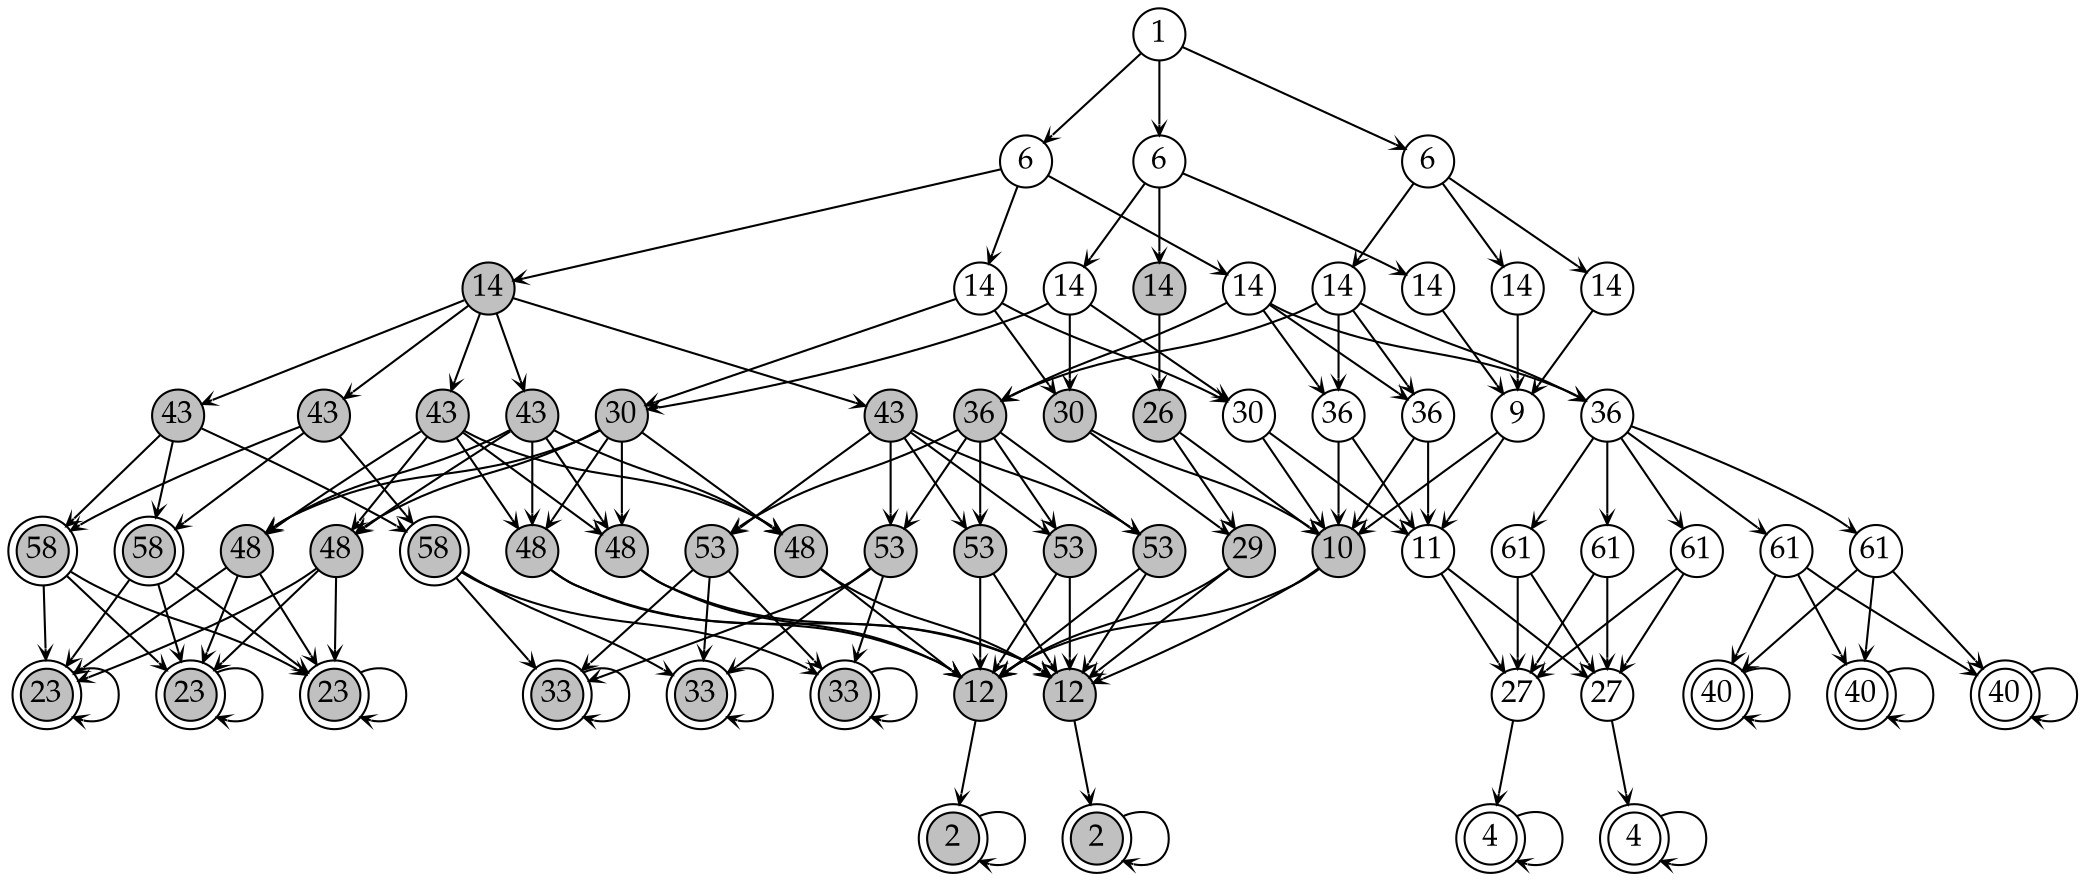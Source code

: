 digraph G {
  node [shape=circle,width=.35,height=.35,fixedsize=true,
     fontname="Palatino",fontsize=15];
  edge [arrowhead="vee",arrowsize=.5];
  s0 [label="1"];
  s1 [label="6"];
  s2 [label="6"];
  s3 [label="6"];
  s4 [label="14",style=filled, fillcolor=gray];
  s5 [label="14"];
  s6 [label="14"];
  s7 [label="14",style=filled, fillcolor=gray];
  s8 [label="14"];
  s9 [label="14"];
  s10 [label="14"];
  s11 [label="14"];
  s12 [label="14"];
  s13 [label="43",style=filled, fillcolor=gray];
  s14 [label="43",style=filled, fillcolor=gray];
  s15 [label="43",style=filled, fillcolor=gray];
  s16 [label="43",style=filled, fillcolor=gray];
  s17 [label="30",style=filled, fillcolor=gray];
  s18 [label="43",style=filled, fillcolor=gray];
  s19 [label="36",style=filled, fillcolor=gray];
  s20 [label="30",style=filled, fillcolor=gray];
  s21 [label="26",style=filled, fillcolor=gray];
  s22 [label="30"];
  s23 [label="36"];
  s24 [label="36"];
  s25 [label="9"];
  s26 [label="36"];
  s27 [label="58", peripheries=2, style=filled, fillcolor=gray];
  s28 [label="58", peripheries=2, style=filled, fillcolor=gray];
  s29 [label="48",style=filled, fillcolor=gray];
  s30 [label="48",style=filled, fillcolor=gray]; 
  s31 [label="58", peripheries=2, style=filled, fillcolor=gray];
  s32 [label="53",style=filled, fillcolor=gray];
  s33 [label="53",style=filled, fillcolor=gray];
  s34 [label="48",style=filled, fillcolor=gray];
  s35 [label="48",style=filled, fillcolor=gray];
  s36 [label="48",style=filled, fillcolor=gray];
  s37 [label="53",style=filled, fillcolor=gray];
  s38 [label="53",style=filled, fillcolor=gray];
  s39 [label="53",style=filled, fillcolor=gray];
  s40 [label="29",style=filled, fillcolor=gray];
  s41 [label="10",style=filled, fillcolor=gray];
  s42 [label="61"];
  s43 [label="61"];
  s44 [label="11"];
  s45 [label="61"];
  s46 [label="61"];
  s47 [label="61"];
  s48 [label="23",peripheries=2,style=filled, fillcolor=gray];
  s49 [label="23",peripheries=2,style=filled, fillcolor=gray]; 
  s50 [label="23",peripheries=2,style=filled, fillcolor=gray];
  s51 [label="33",peripheries=2,style=filled, fillcolor=gray];
  s52 [label="33",peripheries=2,style=filled, fillcolor=gray];
  s53 [label="33",peripheries=2,style=filled, fillcolor=gray];
  s54 [label="12",style=filled, fillcolor=gray];
  s55 [label="12",style=filled, fillcolor=gray];
  s56 [label="40",peripheries=2];
  s57 [label="40",peripheries=2];
  s58 [label="40",peripheries=2];
  s59 [label="27"];
  s60 [label="27"];
  s61 [label="2",peripheries=2,style=filled, fillcolor=gray];
  s62 [label="2",peripheries=2,style=filled, fillcolor=gray];
  s63 [label="4",peripheries=2];
  s64 [label="4",peripheries=2];
  s0 -> s1 [color="black"];
  s0 -> s2 [color="black"];
  s0 -> s3 [color="black"];
  s1 -> s4 [color="black"];
  s1 -> s5 [color="black"];
  s1 -> s8 [color="black"];
  s2 -> s6 [color="black"];
  s2 -> s7 [color="black"];
  s2 -> s10 [color="black"];
  s3 -> s9 [color="black"];
  s3 -> s11 [color="black"];
  s3 -> s12 [color="black"];
  s4 -> s13 [color="black"];
  s4 -> s14 [color="black"];
  s4 -> s15 [color="black"];
  s4 -> s16 [color="black"];
  s4 -> s18 [color="black"];
  s5 -> s17 [color="black"];
  s5 -> s20 [color="black"];
  s5 -> s22 [color="black"];
  s6 -> s17 [color="black"];
  s6 -> s20 [color="black"];
  s6 -> s22 [color="black"];
  s7 -> s21 [color="black"];
  s8 -> s19 [color="black"];
  s8 -> s23 [color="black"];
  s8 -> s24 [color="black"];
  s8 -> s26 [color="black"];
  s9 -> s19 [color="black"];
  s9 -> s23 [color="black"];
  s9 -> s24 [color="black"];
  s9 -> s26 [color="black"];
  s10 -> s25 [color="black"];
  s11 -> s25 [color="black"];
  s12 -> s25 [color="black"];
  s13 -> s27 [color="black"];
  s13 -> s28 [color="black"];
  s13 -> s31 [color="black"];
  s14 -> s27 [color="black"];
  s14 -> s28 [color="black"];
  s14 -> s31 [color="black"];
  s15 -> s29 [color="black"];
  s15 -> s30 [color="black"];
  s15 -> s34 [color="black"];
  s15 -> s35 [color="black"];
  s15 -> s36 [color="black"];
  s16 -> s29 [color="black"];
  s16 -> s30 [color="black"];
  s16 -> s34 [color="black"];
  s16 -> s35 [color="black"];
  s16 -> s36 [color="black"];
  s17 -> s29 [color="black"];
  s17 -> s30 [color="black"];
  s17 -> s34 [color="black"];
  s17 -> s35 [color="black"];
  s17 -> s36 [color="black"];
  s18 -> s32 [color="black"];
  s18 -> s33 [color="black"];
  s18 -> s37 [color="black"];
  s18 -> s38 [color="black"];
  s18 -> s39 [color="black"];
  s19 -> s32 [color="black"];
  s19 -> s33 [color="black"];
  s19 -> s37 [color="black"];
  s19 -> s38 [color="black"];
  s19 -> s39 [color="black"];
  s20 -> s40 [color="black"];
  s20 -> s41 [color="black"];
  s21 -> s40 [color="black"];
  s21 -> s41 [color="black"];
  s22 -> s41 [color="black"];
  s22 -> s44 [color="black"];
  s23 -> s41 [color="black"];
  s23 -> s44 [color="black"];
  s24 -> s41 [color="black"];
  s24 -> s44 [color="black"];
  s25 -> s41 [color="black"];
  s25 -> s44 [color="black"];
  s26 -> s42 [color="black"];
  s26 -> s43 [color="black"];
  s26 -> s45 [color="black"];
  s26 -> s46 [color="black"];
  s26 -> s47 [color="black"];
  s27 -> s48 [color="black"];
  s27 -> s49 [color="black"];
  s27 -> s50 [color="black"];
  s28 -> s48 [color="black"];
  s28 -> s49 [color="black"];
  s28 -> s50 [color="black"];
  s29 -> s48 [color="black"];
  s29 -> s49 [color="black"];
  s29 -> s50 [color="black"];
  s30 -> s48 [color="black"];
  s30 -> s49 [color="black"];
  s30 -> s50 [color="black"];
  s31 -> s51 [color="black"];
  s31 -> s52 [color="black"];
  s31 -> s53 [color="black"];
  s32 -> s51 [color="black"];
  s32 -> s52 [color="black"];
  s32 -> s53 [color="black"];
  s33 -> s51 [color="black"];
  s33 -> s52 [color="black"];
  s33 -> s53 [color="black"];
  s34 -> s54 [color="black"];
  s34 -> s55 [color="black"];
  s35 -> s54 [color="black"];
  s35 -> s55 [color="black"];
  s36 -> s54 [color="black"];
  s36 -> s55 [color="black"];
  s37 -> s54 [color="black"];
  s37 -> s55 [color="black"];
  s38 -> s54 [color="black"];
  s38 -> s55 [color="black"];
  s39 -> s54 [color="black"];
  s39 -> s55 [color="black"];
  s40 -> s54 [color="black"];
  s40 -> s55 [color="black"];
  s41 -> s54 [color="black"];
  s41 -> s55 [color="black"];
  s42 -> s56 [color="black"];
  s42 -> s57 [color="black"];
  s42 -> s58 [color="black"];
  s43 -> s56 [color="black"];
  s43 -> s57 [color="black"];
  s43 -> s58 [color="black"];
  s44 -> s59 [color="black"];
  s44 -> s60 [color="black"];
  s45 -> s59 [color="black"];
  s45 -> s60 [color="black"];
  s46 -> s59 [color="black"];
  s46 -> s60 [color="black"];
  s47 -> s59 [color="black"];
  s47 -> s60 [color="black"];
  s48 -> s48 [color="black"];
  s49 -> s49 [color="black"];
  s50 -> s50 [color="black"];
  s51 -> s51 [color="black"];
  s52 -> s52 [color="black"];
  s53 -> s53 [color="black"];
  s54 -> s61 [color="black"];
  s55 -> s62 [color="black"];
  s56 -> s56 [color="black"];
  s57 -> s57 [color="black"];
  s58 -> s58 [color="black"];
  s59 -> s63 [color="black"];
  s60 -> s64 [color="black"];
  s61 -> s61 [color="black"];
  s62 -> s62 [color="black"];
  s63 -> s63 [color="black"];
  s64 -> s64 [color="black"];
}

